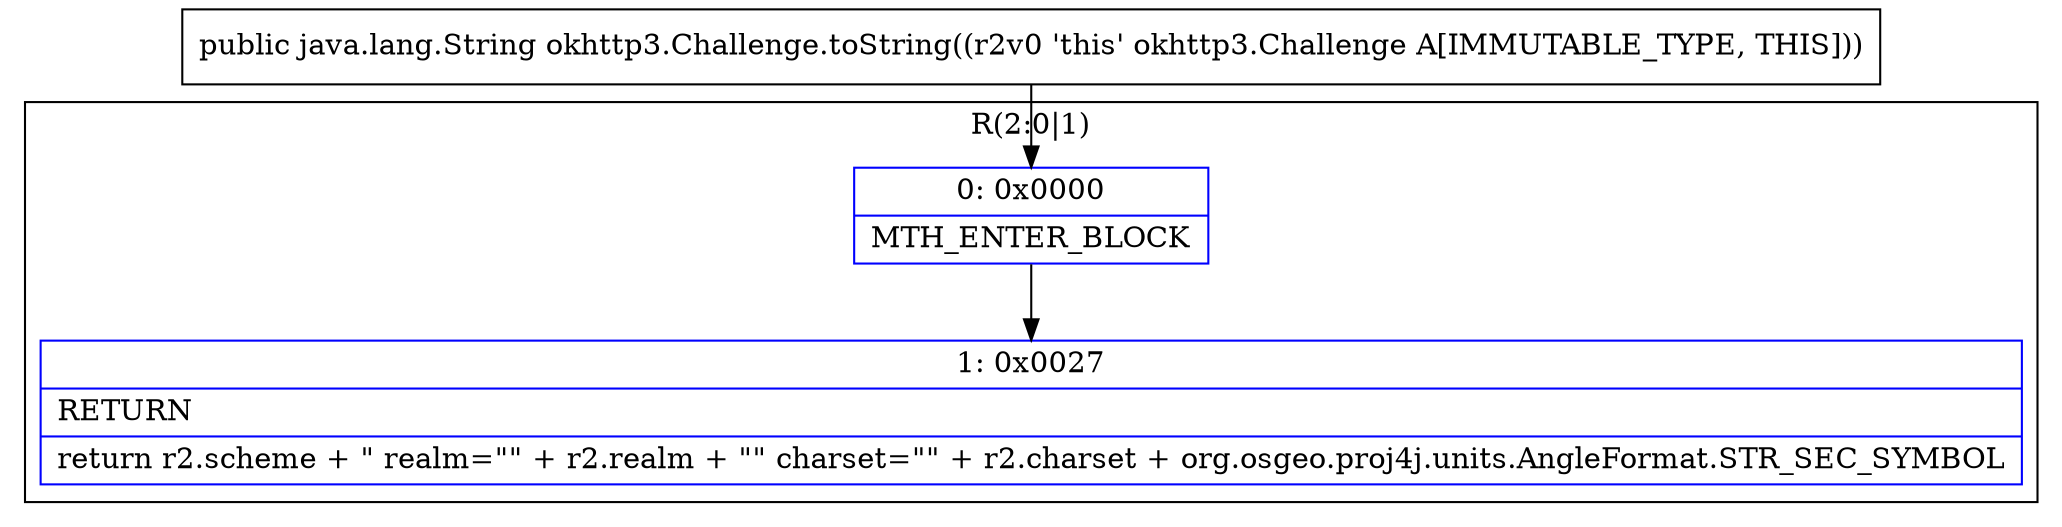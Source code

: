 digraph "CFG forokhttp3.Challenge.toString()Ljava\/lang\/String;" {
subgraph cluster_Region_697327809 {
label = "R(2:0|1)";
node [shape=record,color=blue];
Node_0 [shape=record,label="{0\:\ 0x0000|MTH_ENTER_BLOCK\l}"];
Node_1 [shape=record,label="{1\:\ 0x0027|RETURN\l|return r2.scheme + \" realm=\"\" + r2.realm + \"\" charset=\"\" + r2.charset + org.osgeo.proj4j.units.AngleFormat.STR_SEC_SYMBOL\l}"];
}
MethodNode[shape=record,label="{public java.lang.String okhttp3.Challenge.toString((r2v0 'this' okhttp3.Challenge A[IMMUTABLE_TYPE, THIS])) }"];
MethodNode -> Node_0;
Node_0 -> Node_1;
}

